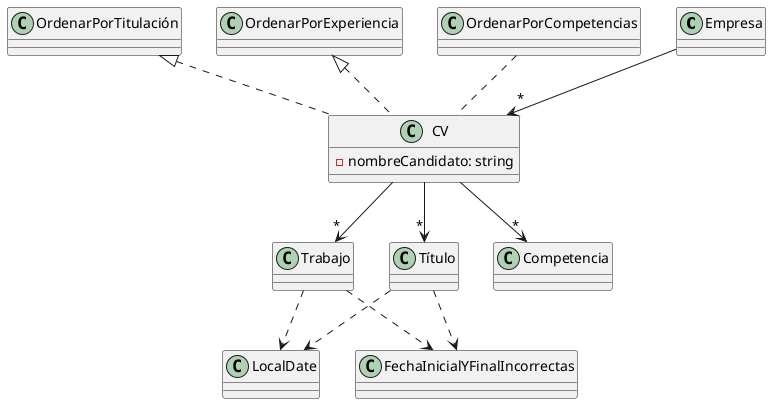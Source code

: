 @startuml
'https://plantuml.com/class-diagram

class Empresa {
}

class CV {
    - nombreCandidato: string
}

class Título {
}
class Trabajo {
}
class Competencia {
}


Empresa --> "*" CV
CV --> "*" Título
CV --> "*" Trabajo
CV --> "*" Competencia

Título ..> LocalDate
Trabajo ..> LocalDate

Título ..> FechaInicialYFinalIncorrectas
Trabajo ..> FechaInicialYFinalIncorrectas

CV ..u OrdenarPorCompetencias
CV ..u|> OrdenarPorExperiencia
CV ..u|> OrdenarPorTitulación

@enduml